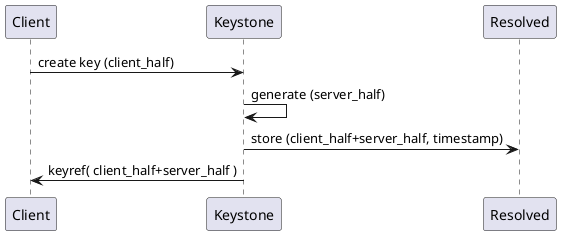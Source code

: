 @startuml
Client -> Keystone : create key (client_half)
Keystone -> Keystone : generate (server_half) 
Keystone -> Resolved : store (client_half+server_half, timestamp)
Keystone -> Client : keyref( client_half+server_half )
@enduml